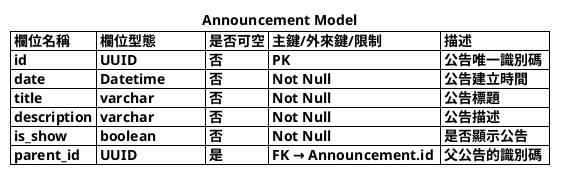 @startuml
title
  Announcement Model
  |= 欄位名稱     |= 欄位型態           |= 是否可空 | 主鍵/外來鍵/限制       |= 描述           |
  | id          | UUID               | 否       | PK                    | 公告唯一識別碼  |
  | date        | Datetime           | 否       | Not Null              | 公告建立時間    |
  | title       | varchar            | 否       | Not Null              | 公告標題       |
  | description | varchar            | 否       | Not Null              | 公告描述       |
  | is_show     | boolean            | 否       | Not Null              | 是否顯示公告   |
  | parent_id   | UUID               | 是       | FK → Announcement.id  | 父公告的識別碼 |
end title
@enduml
